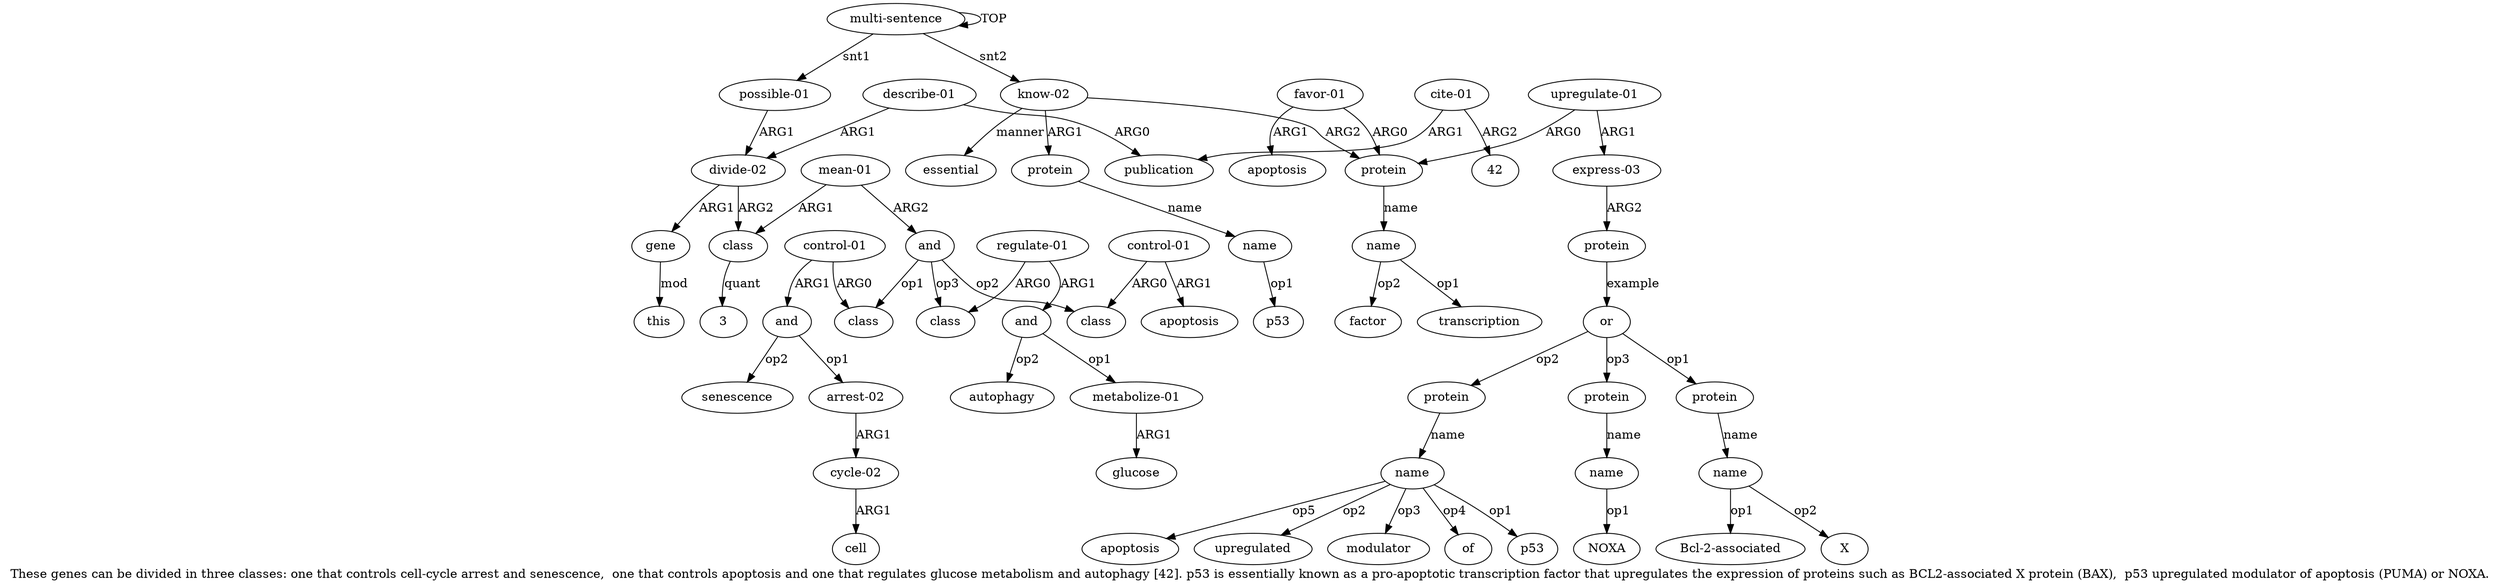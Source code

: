 digraph  {
	graph [label="These genes can be divided in three classes: one that controls cell-cycle arrest and senescence,  one that controls apoptosis and \
one that regulates glucose metabolism and autophagy [42]. p53 is essentially known as a pro-apoptotic transcription factor that \
upregulates the expression of proteins such as BCL2-associated X protein (BAX),  p53 upregulated modulator of apoptosis (PUMA) or \
NOXA."];
	node [label="\N"];
	a20	 [color=black,
		gold_ind=20,
		gold_label="divide-02",
		label="divide-02",
		test_ind=20,
		test_label="divide-02"];
	a21	 [color=black,
		gold_ind=21,
		gold_label=gene,
		label=gene,
		test_ind=21,
		test_label=gene];
	a20 -> a21 [key=0,
	color=black,
	gold_label=ARG1,
	label=ARG1,
	test_label=ARG1];
a23 [color=black,
	gold_ind=23,
	gold_label=class,
	label=class,
	test_ind=23,
	test_label=class];
a20 -> a23 [key=0,
color=black,
gold_label=ARG2,
label=ARG2,
test_label=ARG2];
a22 [color=black,
gold_ind=22,
gold_label=this,
label=this,
test_ind=22,
test_label=this];
a21 -> a22 [key=0,
color=black,
gold_label=mod,
label=mod,
test_label=mod];
"a23 3" [color=black,
gold_ind=-1,
gold_label=3,
label=3,
test_ind=-1,
test_label=3];
a23 -> "a23 3" [key=0,
color=black,
gold_label=quant,
label=quant,
test_label=quant];
a24 [color=black,
gold_ind=24,
gold_label="mean-01",
label="mean-01",
test_ind=24,
test_label="mean-01"];
a24 -> a23 [key=0,
color=black,
gold_label=ARG1,
label=ARG1,
test_label=ARG1];
a25 [color=black,
gold_ind=25,
gold_label=and,
label=and,
test_ind=25,
test_label=and];
a24 -> a25 [key=0,
color=black,
gold_label=ARG2,
label=ARG2,
test_label=ARG2];
a26 [color=black,
gold_ind=26,
gold_label=class,
label=class,
test_ind=26,
test_label=class];
a25 -> a26 [key=0,
color=black,
gold_label=op1,
label=op1,
test_label=op1];
a36 [color=black,
gold_ind=36,
gold_label=class,
label=class,
test_ind=36,
test_label=class];
a25 -> a36 [key=0,
color=black,
gold_label=op3,
label=op3,
test_label=op3];
a33 [color=black,
gold_ind=33,
gold_label=class,
label=class,
test_ind=33,
test_label=class];
a25 -> a33 [key=0,
color=black,
gold_label=op2,
label=op2,
test_label=op2];
a27 [color=black,
gold_ind=27,
gold_label="control-01",
label="control-01",
test_ind=27,
test_label="control-01"];
a27 -> a26 [key=0,
color=black,
gold_label=ARG0,
label=ARG0,
test_label=ARG0];
a28 [color=black,
gold_ind=28,
gold_label=and,
label=and,
test_ind=28,
test_label=and];
a27 -> a28 [key=0,
color=black,
gold_label=ARG1,
label=ARG1,
test_label=ARG1];
a29 [color=black,
gold_ind=29,
gold_label="arrest-02",
label="arrest-02",
test_ind=29,
test_label="arrest-02"];
a28 -> a29 [key=0,
color=black,
gold_label=op1,
label=op1,
test_label=op1];
a32 [color=black,
gold_ind=32,
gold_label=senescence,
label=senescence,
test_ind=32,
test_label=senescence];
a28 -> a32 [key=0,
color=black,
gold_label=op2,
label=op2,
test_label=op2];
a30 [color=black,
gold_ind=30,
gold_label="cycle-02",
label="cycle-02",
test_ind=30,
test_label="cycle-02"];
a29 -> a30 [key=0,
color=black,
gold_label=ARG1,
label=ARG1,
test_label=ARG1];
"a5 transcription" [color=black,
gold_ind=-1,
gold_label=transcription,
label=transcription,
test_ind=-1,
test_label=transcription];
"a15 upregulated" [color=black,
gold_ind=-1,
gold_label=upregulated,
label=upregulated,
test_ind=-1,
test_label=upregulated];
a31 [color=black,
gold_ind=31,
gold_label=cell,
label=cell,
test_ind=31,
test_label=cell];
"a13 X" [color=black,
gold_ind=-1,
gold_label=X,
label=X,
test_ind=-1,
test_label=X];
a30 -> a31 [key=0,
color=black,
gold_label=ARG1,
label=ARG1,
test_label=ARG1];
"a15 modulator" [color=black,
gold_ind=-1,
gold_label=modulator,
label=modulator,
test_ind=-1,
test_label=modulator];
a37 [color=black,
gold_ind=37,
gold_label="regulate-01",
label="regulate-01",
test_ind=37,
test_label="regulate-01"];
a37 -> a36 [key=0,
color=black,
gold_label=ARG0,
label=ARG0,
test_label=ARG0];
a38 [color=black,
gold_ind=38,
gold_label=and,
label=and,
test_ind=38,
test_label=and];
a37 -> a38 [key=0,
color=black,
gold_label=ARG1,
label=ARG1,
test_label=ARG1];
"a15 of" [color=black,
gold_ind=-1,
gold_label=of,
label=of,
test_ind=-1,
test_label=of];
"a5 factor" [color=black,
gold_ind=-1,
gold_label=factor,
label=factor,
test_ind=-1,
test_label=factor];
a35 [color=black,
gold_ind=35,
gold_label=apoptosis,
label=apoptosis,
test_ind=35,
test_label=apoptosis];
a34 [color=black,
gold_ind=34,
gold_label="control-01",
label="control-01",
test_ind=34,
test_label="control-01"];
a34 -> a33 [key=0,
color=black,
gold_label=ARG0,
label=ARG0,
test_label=ARG0];
a34 -> a35 [key=0,
color=black,
gold_label=ARG1,
label=ARG1,
test_label=ARG1];
"a15 p53" [color=black,
gold_ind=-1,
gold_label=p53,
label=p53,
test_ind=-1,
test_label=p53];
"a44 42" [color=black,
gold_ind=-1,
gold_label=42,
label=42,
test_ind=-1,
test_label=42];
a15 [color=black,
gold_ind=15,
gold_label=name,
label=name,
test_ind=15,
test_label=name];
a15 -> "a15 upregulated" [key=0,
color=black,
gold_label=op2,
label=op2,
test_label=op2];
a15 -> "a15 modulator" [key=0,
color=black,
gold_label=op3,
label=op3,
test_label=op3];
a15 -> "a15 of" [key=0,
color=black,
gold_label=op4,
label=op4,
test_label=op4];
a15 -> "a15 p53" [key=0,
color=black,
gold_label=op1,
label=op1,
test_label=op1];
"a15 apoptosis" [color=black,
gold_ind=-1,
gold_label=apoptosis,
label=apoptosis,
test_ind=-1,
test_label=apoptosis];
a15 -> "a15 apoptosis" [key=0,
color=black,
gold_label=op5,
label=op5,
test_label=op5];
a14 [color=black,
gold_ind=14,
gold_label=protein,
label=protein,
test_ind=14,
test_label=protein];
a14 -> a15 [key=0,
color=black,
gold_label=name,
label=name,
test_label=name];
a17 [color=black,
gold_ind=17,
gold_label=name,
label=name,
test_ind=17,
test_label=name];
"a17 NOXA" [color=black,
gold_ind=-1,
gold_label=NOXA,
label=NOXA,
test_ind=-1,
test_label=NOXA];
a17 -> "a17 NOXA" [key=0,
color=black,
gold_label=op1,
label=op1,
test_label=op1];
a16 [color=black,
gold_ind=16,
gold_label=protein,
label=protein,
test_ind=16,
test_label=protein];
a16 -> a17 [key=0,
color=black,
gold_label=name,
label=name,
test_label=name];
a11 [color=black,
gold_ind=11,
gold_label=or,
label=or,
test_ind=11,
test_label=or];
a11 -> a14 [key=0,
color=black,
gold_label=op2,
label=op2,
test_label=op2];
a11 -> a16 [key=0,
color=black,
gold_label=op3,
label=op3,
test_label=op3];
a12 [color=black,
gold_ind=12,
gold_label=protein,
label=protein,
test_ind=12,
test_label=protein];
a11 -> a12 [key=0,
color=black,
gold_label=op1,
label=op1,
test_label=op1];
a10 [color=black,
gold_ind=10,
gold_label=protein,
label=protein,
test_ind=10,
test_label=protein];
a10 -> a11 [key=0,
color=black,
gold_label=example,
label=example,
test_label=example];
a13 [color=black,
gold_ind=13,
gold_label=name,
label=name,
test_ind=13,
test_label=name];
a13 -> "a13 X" [key=0,
color=black,
gold_label=op2,
label=op2,
test_label=op2];
"a13 Bcl-2-associated" [color=black,
gold_ind=-1,
gold_label="Bcl-2-associated",
label="Bcl-2-associated",
test_ind=-1,
test_label="Bcl-2-associated"];
a13 -> "a13 Bcl-2-associated" [key=0,
color=black,
gold_label=op1,
label=op1,
test_label=op1];
a12 -> a13 [key=0,
color=black,
gold_label=name,
label=name,
test_label=name];
a39 [color=black,
gold_ind=39,
gold_label="metabolize-01",
label="metabolize-01",
test_ind=39,
test_label="metabolize-01"];
a40 [color=black,
gold_ind=40,
gold_label=glucose,
label=glucose,
test_ind=40,
test_label=glucose];
a39 -> a40 [key=0,
color=black,
gold_label=ARG1,
label=ARG1,
test_label=ARG1];
a38 -> a39 [key=0,
color=black,
gold_label=op1,
label=op1,
test_label=op1];
a41 [color=black,
gold_ind=41,
gold_label=autophagy,
label=autophagy,
test_ind=41,
test_label=autophagy];
a38 -> a41 [key=0,
color=black,
gold_label=op2,
label=op2,
test_label=op2];
a19 [color=black,
gold_ind=19,
gold_label="possible-01",
label="possible-01",
test_ind=19,
test_label="possible-01"];
a19 -> a20 [key=0,
color=black,
gold_label=ARG1,
label=ARG1,
test_label=ARG1];
a18 [color=black,
gold_ind=18,
gold_label=essential,
label=essential,
test_ind=18,
test_label=essential];
a1 [color=black,
gold_ind=1,
gold_label="know-02",
label="know-02",
test_ind=1,
test_label="know-02"];
a1 -> a18 [key=0,
color=black,
gold_label=manner,
label=manner,
test_label=manner];
a2 [color=black,
gold_ind=2,
gold_label=protein,
label=protein,
test_ind=2,
test_label=protein];
a1 -> a2 [key=0,
color=black,
gold_label=ARG1,
label=ARG1,
test_label=ARG1];
a4 [color=black,
gold_ind=4,
gold_label=protein,
label=protein,
test_ind=4,
test_label=protein];
a1 -> a4 [key=0,
color=black,
gold_label=ARG2,
label=ARG2,
test_label=ARG2];
a0 [color=black,
gold_ind=0,
gold_label="multi-sentence",
label="multi-sentence",
test_ind=0,
test_label="multi-sentence"];
a0 -> a19 [key=0,
color=black,
gold_label=snt1,
label=snt1,
test_label=snt1];
a0 -> a1 [key=0,
color=black,
gold_label=snt2,
label=snt2,
test_label=snt2];
a0 -> a0 [key=0,
color=black,
gold_label=TOP,
label=TOP,
test_label=TOP];
a3 [color=black,
gold_ind=3,
gold_label=name,
label=name,
test_ind=3,
test_label=name];
"a3 p53" [color=black,
gold_ind=-1,
gold_label=p53,
label=p53,
test_ind=-1,
test_label=p53];
a3 -> "a3 p53" [key=0,
color=black,
gold_label=op1,
label=op1,
test_label=op1];
a2 -> a3 [key=0,
color=black,
gold_label=name,
label=name,
test_label=name];
a5 [color=black,
gold_ind=5,
gold_label=name,
label=name,
test_ind=5,
test_label=name];
a5 -> "a5 transcription" [key=0,
color=black,
gold_label=op1,
label=op1,
test_label=op1];
a5 -> "a5 factor" [key=0,
color=black,
gold_label=op2,
label=op2,
test_label=op2];
a4 -> a5 [key=0,
color=black,
gold_label=name,
label=name,
test_label=name];
a7 [color=black,
gold_ind=7,
gold_label=apoptosis,
label=apoptosis,
test_ind=7,
test_label=apoptosis];
a6 [color=black,
gold_ind=6,
gold_label="favor-01",
label="favor-01",
test_ind=6,
test_label="favor-01"];
a6 -> a4 [key=0,
color=black,
gold_label=ARG0,
label=ARG0,
test_label=ARG0];
a6 -> a7 [key=0,
color=black,
gold_label=ARG1,
label=ARG1,
test_label=ARG1];
a9 [color=black,
gold_ind=9,
gold_label="express-03",
label="express-03",
test_ind=9,
test_label="express-03"];
a9 -> a10 [key=0,
color=black,
gold_label=ARG2,
label=ARG2,
test_label=ARG2];
a8 [color=black,
gold_ind=8,
gold_label="upregulate-01",
label="upregulate-01",
test_ind=8,
test_label="upregulate-01"];
a8 -> a4 [key=0,
color=black,
gold_label=ARG0,
label=ARG0,
test_label=ARG0];
a8 -> a9 [key=0,
color=black,
gold_label=ARG1,
label=ARG1,
test_label=ARG1];
a44 [color=black,
gold_ind=44,
gold_label="cite-01",
label="cite-01",
test_ind=44,
test_label="cite-01"];
a44 -> "a44 42" [key=0,
color=black,
gold_label=ARG2,
label=ARG2,
test_label=ARG2];
a43 [color=black,
gold_ind=43,
gold_label=publication,
label=publication,
test_ind=43,
test_label=publication];
a44 -> a43 [key=0,
color=black,
gold_label=ARG1,
label=ARG1,
test_label=ARG1];
a42 [color=black,
gold_ind=42,
gold_label="describe-01",
label="describe-01",
test_ind=42,
test_label="describe-01"];
a42 -> a20 [key=0,
color=black,
gold_label=ARG1,
label=ARG1,
test_label=ARG1];
a42 -> a43 [key=0,
color=black,
gold_label=ARG0,
label=ARG0,
test_label=ARG0];
}
